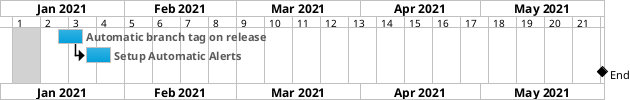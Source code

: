 {
  "sha1": "1vexveqg7lk8ews40a0q8l5eprahrty",
  "insertion": {
    "when": "2024-05-30T20:48:19.806Z",
    "url": "https://github.com/plantuml/plantuml/pull/438",
    "user": "plantuml@gmail.com"
  }
}
@startgantt
!$PRIMARY_LIGHT = "#33b2e2"
!$PRIMARY = "#009fdb"
!$DARK = "#5a5a5a"
!$SECONDARY_DARK = "#c2c2c2"

<style>
ganttDiagram {
	task {
		FontName "Cascadia Code PL"
		FontSize 11
		FontStyle bold
		FontColor $DARK
		BackGroundColor $PRIMARY_LIGHT-$PRIMARY
		LineColor $SECONDARY_DARK
	}

	arrow {
		LineColor #000000
	}
}
</style>
printscale weekly

Project starts the 1st of january 2021
2021-01-04 to 2021-01-10 are colored in #d2d2d2

[Automatic branch tag on release] as [s1] starts 2021-01-15 and lasts 1 week
then [Setup Automatic Alerts] as [s2] lasts 1 week

[End] happens 150 days after start
@endgantt
